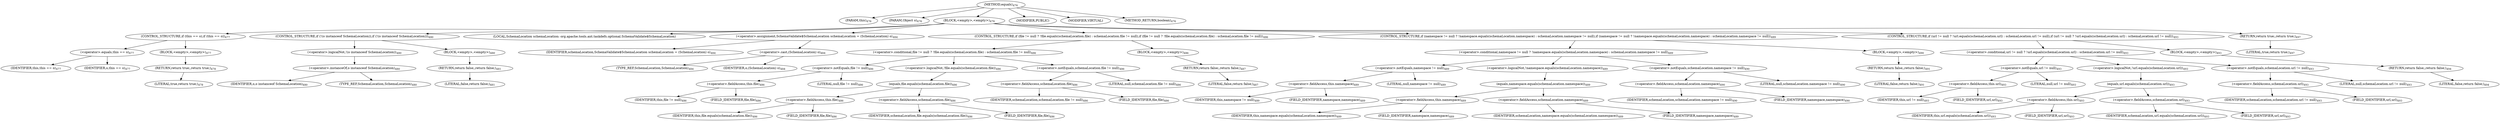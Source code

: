 digraph "equals" {  
"878" [label = <(METHOD,equals)<SUB>476</SUB>> ]
"64" [label = <(PARAM,this)<SUB>476</SUB>> ]
"879" [label = <(PARAM,Object o)<SUB>476</SUB>> ]
"880" [label = <(BLOCK,&lt;empty&gt;,&lt;empty&gt;)<SUB>476</SUB>> ]
"881" [label = <(CONTROL_STRUCTURE,if (this == o),if (this == o))<SUB>477</SUB>> ]
"882" [label = <(&lt;operator&gt;.equals,this == o)<SUB>477</SUB>> ]
"63" [label = <(IDENTIFIER,this,this == o)<SUB>477</SUB>> ]
"883" [label = <(IDENTIFIER,o,this == o)<SUB>477</SUB>> ]
"884" [label = <(BLOCK,&lt;empty&gt;,&lt;empty&gt;)<SUB>477</SUB>> ]
"885" [label = <(RETURN,return true;,return true;)<SUB>478</SUB>> ]
"886" [label = <(LITERAL,true,return true;)<SUB>478</SUB>> ]
"887" [label = <(CONTROL_STRUCTURE,if (!(o instanceof SchemaLocation)),if (!(o instanceof SchemaLocation)))<SUB>480</SUB>> ]
"888" [label = <(&lt;operator&gt;.logicalNot,!(o instanceof SchemaLocation))<SUB>480</SUB>> ]
"889" [label = <(&lt;operator&gt;.instanceOf,o instanceof SchemaLocation)<SUB>480</SUB>> ]
"890" [label = <(IDENTIFIER,o,o instanceof SchemaLocation)<SUB>480</SUB>> ]
"891" [label = <(TYPE_REF,SchemaLocation,SchemaLocation)<SUB>480</SUB>> ]
"892" [label = <(BLOCK,&lt;empty&gt;,&lt;empty&gt;)<SUB>480</SUB>> ]
"893" [label = <(RETURN,return false;,return false;)<SUB>481</SUB>> ]
"894" [label = <(LITERAL,false,return false;)<SUB>481</SUB>> ]
"895" [label = <(LOCAL,SchemaLocation schemaLocation: org.apache.tools.ant.taskdefs.optional.SchemaValidate$SchemaLocation)> ]
"896" [label = <(&lt;operator&gt;.assignment,SchemaValidate$SchemaLocation schemaLocation = (SchemaLocation) o)<SUB>484</SUB>> ]
"897" [label = <(IDENTIFIER,schemaLocation,SchemaValidate$SchemaLocation schemaLocation = (SchemaLocation) o)<SUB>484</SUB>> ]
"898" [label = <(&lt;operator&gt;.cast,(SchemaLocation) o)<SUB>484</SUB>> ]
"899" [label = <(TYPE_REF,SchemaLocation,SchemaLocation)<SUB>484</SUB>> ]
"900" [label = <(IDENTIFIER,o,(SchemaLocation) o)<SUB>484</SUB>> ]
"901" [label = <(CONTROL_STRUCTURE,if (file != null ? !file.equals(schemaLocation.file) : schemaLocation.file != null),if (file != null ? !file.equals(schemaLocation.file) : schemaLocation.file != null))<SUB>486</SUB>> ]
"902" [label = <(&lt;operator&gt;.conditional,file != null ? !file.equals(schemaLocation.file) : schemaLocation.file != null)<SUB>486</SUB>> ]
"903" [label = <(&lt;operator&gt;.notEquals,file != null)<SUB>486</SUB>> ]
"904" [label = <(&lt;operator&gt;.fieldAccess,this.file)<SUB>486</SUB>> ]
"905" [label = <(IDENTIFIER,this,file != null)<SUB>486</SUB>> ]
"906" [label = <(FIELD_IDENTIFIER,file,file)<SUB>486</SUB>> ]
"907" [label = <(LITERAL,null,file != null)<SUB>486</SUB>> ]
"908" [label = <(&lt;operator&gt;.logicalNot,!file.equals(schemaLocation.file))<SUB>486</SUB>> ]
"909" [label = <(equals,file.equals(schemaLocation.file))<SUB>486</SUB>> ]
"910" [label = <(&lt;operator&gt;.fieldAccess,this.file)<SUB>486</SUB>> ]
"911" [label = <(IDENTIFIER,this,file.equals(schemaLocation.file))<SUB>486</SUB>> ]
"912" [label = <(FIELD_IDENTIFIER,file,file)<SUB>486</SUB>> ]
"913" [label = <(&lt;operator&gt;.fieldAccess,schemaLocation.file)<SUB>486</SUB>> ]
"914" [label = <(IDENTIFIER,schemaLocation,file.equals(schemaLocation.file))<SUB>486</SUB>> ]
"915" [label = <(FIELD_IDENTIFIER,file,file)<SUB>486</SUB>> ]
"916" [label = <(&lt;operator&gt;.notEquals,schemaLocation.file != null)<SUB>486</SUB>> ]
"917" [label = <(&lt;operator&gt;.fieldAccess,schemaLocation.file)<SUB>486</SUB>> ]
"918" [label = <(IDENTIFIER,schemaLocation,schemaLocation.file != null)<SUB>486</SUB>> ]
"919" [label = <(FIELD_IDENTIFIER,file,file)<SUB>486</SUB>> ]
"920" [label = <(LITERAL,null,schemaLocation.file != null)<SUB>486</SUB>> ]
"921" [label = <(BLOCK,&lt;empty&gt;,&lt;empty&gt;)<SUB>486</SUB>> ]
"922" [label = <(RETURN,return false;,return false;)<SUB>487</SUB>> ]
"923" [label = <(LITERAL,false,return false;)<SUB>487</SUB>> ]
"924" [label = <(CONTROL_STRUCTURE,if (namespace != null ? !namespace.equals(schemaLocation.namespace) : schemaLocation.namespace != null),if (namespace != null ? !namespace.equals(schemaLocation.namespace) : schemaLocation.namespace != null))<SUB>489</SUB>> ]
"925" [label = <(&lt;operator&gt;.conditional,namespace != null ? !namespace.equals(schemaLocation.namespace) : schemaLocation.namespace != null)<SUB>489</SUB>> ]
"926" [label = <(&lt;operator&gt;.notEquals,namespace != null)<SUB>489</SUB>> ]
"927" [label = <(&lt;operator&gt;.fieldAccess,this.namespace)<SUB>489</SUB>> ]
"928" [label = <(IDENTIFIER,this,namespace != null)<SUB>489</SUB>> ]
"929" [label = <(FIELD_IDENTIFIER,namespace,namespace)<SUB>489</SUB>> ]
"930" [label = <(LITERAL,null,namespace != null)<SUB>489</SUB>> ]
"931" [label = <(&lt;operator&gt;.logicalNot,!namespace.equals(schemaLocation.namespace))<SUB>489</SUB>> ]
"932" [label = <(equals,namespace.equals(schemaLocation.namespace))<SUB>489</SUB>> ]
"933" [label = <(&lt;operator&gt;.fieldAccess,this.namespace)<SUB>489</SUB>> ]
"934" [label = <(IDENTIFIER,this,namespace.equals(schemaLocation.namespace))<SUB>489</SUB>> ]
"935" [label = <(FIELD_IDENTIFIER,namespace,namespace)<SUB>489</SUB>> ]
"936" [label = <(&lt;operator&gt;.fieldAccess,schemaLocation.namespace)<SUB>489</SUB>> ]
"937" [label = <(IDENTIFIER,schemaLocation,namespace.equals(schemaLocation.namespace))<SUB>489</SUB>> ]
"938" [label = <(FIELD_IDENTIFIER,namespace,namespace)<SUB>489</SUB>> ]
"939" [label = <(&lt;operator&gt;.notEquals,schemaLocation.namespace != null)<SUB>490</SUB>> ]
"940" [label = <(&lt;operator&gt;.fieldAccess,schemaLocation.namespace)<SUB>490</SUB>> ]
"941" [label = <(IDENTIFIER,schemaLocation,schemaLocation.namespace != null)<SUB>490</SUB>> ]
"942" [label = <(FIELD_IDENTIFIER,namespace,namespace)<SUB>490</SUB>> ]
"943" [label = <(LITERAL,null,schemaLocation.namespace != null)<SUB>490</SUB>> ]
"944" [label = <(BLOCK,&lt;empty&gt;,&lt;empty&gt;)<SUB>490</SUB>> ]
"945" [label = <(RETURN,return false;,return false;)<SUB>491</SUB>> ]
"946" [label = <(LITERAL,false,return false;)<SUB>491</SUB>> ]
"947" [label = <(CONTROL_STRUCTURE,if (url != null ? !url.equals(schemaLocation.url) : schemaLocation.url != null),if (url != null ? !url.equals(schemaLocation.url) : schemaLocation.url != null))<SUB>493</SUB>> ]
"948" [label = <(&lt;operator&gt;.conditional,url != null ? !url.equals(schemaLocation.url) : schemaLocation.url != null)<SUB>493</SUB>> ]
"949" [label = <(&lt;operator&gt;.notEquals,url != null)<SUB>493</SUB>> ]
"950" [label = <(&lt;operator&gt;.fieldAccess,this.url)<SUB>493</SUB>> ]
"951" [label = <(IDENTIFIER,this,url != null)<SUB>493</SUB>> ]
"952" [label = <(FIELD_IDENTIFIER,url,url)<SUB>493</SUB>> ]
"953" [label = <(LITERAL,null,url != null)<SUB>493</SUB>> ]
"954" [label = <(&lt;operator&gt;.logicalNot,!url.equals(schemaLocation.url))<SUB>493</SUB>> ]
"955" [label = <(equals,url.equals(schemaLocation.url))<SUB>493</SUB>> ]
"956" [label = <(&lt;operator&gt;.fieldAccess,this.url)<SUB>493</SUB>> ]
"957" [label = <(IDENTIFIER,this,url.equals(schemaLocation.url))<SUB>493</SUB>> ]
"958" [label = <(FIELD_IDENTIFIER,url,url)<SUB>493</SUB>> ]
"959" [label = <(&lt;operator&gt;.fieldAccess,schemaLocation.url)<SUB>493</SUB>> ]
"960" [label = <(IDENTIFIER,schemaLocation,url.equals(schemaLocation.url))<SUB>493</SUB>> ]
"961" [label = <(FIELD_IDENTIFIER,url,url)<SUB>493</SUB>> ]
"962" [label = <(&lt;operator&gt;.notEquals,schemaLocation.url != null)<SUB>493</SUB>> ]
"963" [label = <(&lt;operator&gt;.fieldAccess,schemaLocation.url)<SUB>493</SUB>> ]
"964" [label = <(IDENTIFIER,schemaLocation,schemaLocation.url != null)<SUB>493</SUB>> ]
"965" [label = <(FIELD_IDENTIFIER,url,url)<SUB>493</SUB>> ]
"966" [label = <(LITERAL,null,schemaLocation.url != null)<SUB>493</SUB>> ]
"967" [label = <(BLOCK,&lt;empty&gt;,&lt;empty&gt;)<SUB>493</SUB>> ]
"968" [label = <(RETURN,return false;,return false;)<SUB>494</SUB>> ]
"969" [label = <(LITERAL,false,return false;)<SUB>494</SUB>> ]
"970" [label = <(RETURN,return true;,return true;)<SUB>497</SUB>> ]
"971" [label = <(LITERAL,true,return true;)<SUB>497</SUB>> ]
"972" [label = <(MODIFIER,PUBLIC)> ]
"973" [label = <(MODIFIER,VIRTUAL)> ]
"974" [label = <(METHOD_RETURN,boolean)<SUB>476</SUB>> ]
  "878" -> "64" 
  "878" -> "879" 
  "878" -> "880" 
  "878" -> "972" 
  "878" -> "973" 
  "878" -> "974" 
  "880" -> "881" 
  "880" -> "887" 
  "880" -> "895" 
  "880" -> "896" 
  "880" -> "901" 
  "880" -> "924" 
  "880" -> "947" 
  "880" -> "970" 
  "881" -> "882" 
  "881" -> "884" 
  "882" -> "63" 
  "882" -> "883" 
  "884" -> "885" 
  "885" -> "886" 
  "887" -> "888" 
  "887" -> "892" 
  "888" -> "889" 
  "889" -> "890" 
  "889" -> "891" 
  "892" -> "893" 
  "893" -> "894" 
  "896" -> "897" 
  "896" -> "898" 
  "898" -> "899" 
  "898" -> "900" 
  "901" -> "902" 
  "901" -> "921" 
  "902" -> "903" 
  "902" -> "908" 
  "902" -> "916" 
  "903" -> "904" 
  "903" -> "907" 
  "904" -> "905" 
  "904" -> "906" 
  "908" -> "909" 
  "909" -> "910" 
  "909" -> "913" 
  "910" -> "911" 
  "910" -> "912" 
  "913" -> "914" 
  "913" -> "915" 
  "916" -> "917" 
  "916" -> "920" 
  "917" -> "918" 
  "917" -> "919" 
  "921" -> "922" 
  "922" -> "923" 
  "924" -> "925" 
  "924" -> "944" 
  "925" -> "926" 
  "925" -> "931" 
  "925" -> "939" 
  "926" -> "927" 
  "926" -> "930" 
  "927" -> "928" 
  "927" -> "929" 
  "931" -> "932" 
  "932" -> "933" 
  "932" -> "936" 
  "933" -> "934" 
  "933" -> "935" 
  "936" -> "937" 
  "936" -> "938" 
  "939" -> "940" 
  "939" -> "943" 
  "940" -> "941" 
  "940" -> "942" 
  "944" -> "945" 
  "945" -> "946" 
  "947" -> "948" 
  "947" -> "967" 
  "948" -> "949" 
  "948" -> "954" 
  "948" -> "962" 
  "949" -> "950" 
  "949" -> "953" 
  "950" -> "951" 
  "950" -> "952" 
  "954" -> "955" 
  "955" -> "956" 
  "955" -> "959" 
  "956" -> "957" 
  "956" -> "958" 
  "959" -> "960" 
  "959" -> "961" 
  "962" -> "963" 
  "962" -> "966" 
  "963" -> "964" 
  "963" -> "965" 
  "967" -> "968" 
  "968" -> "969" 
  "970" -> "971" 
}
